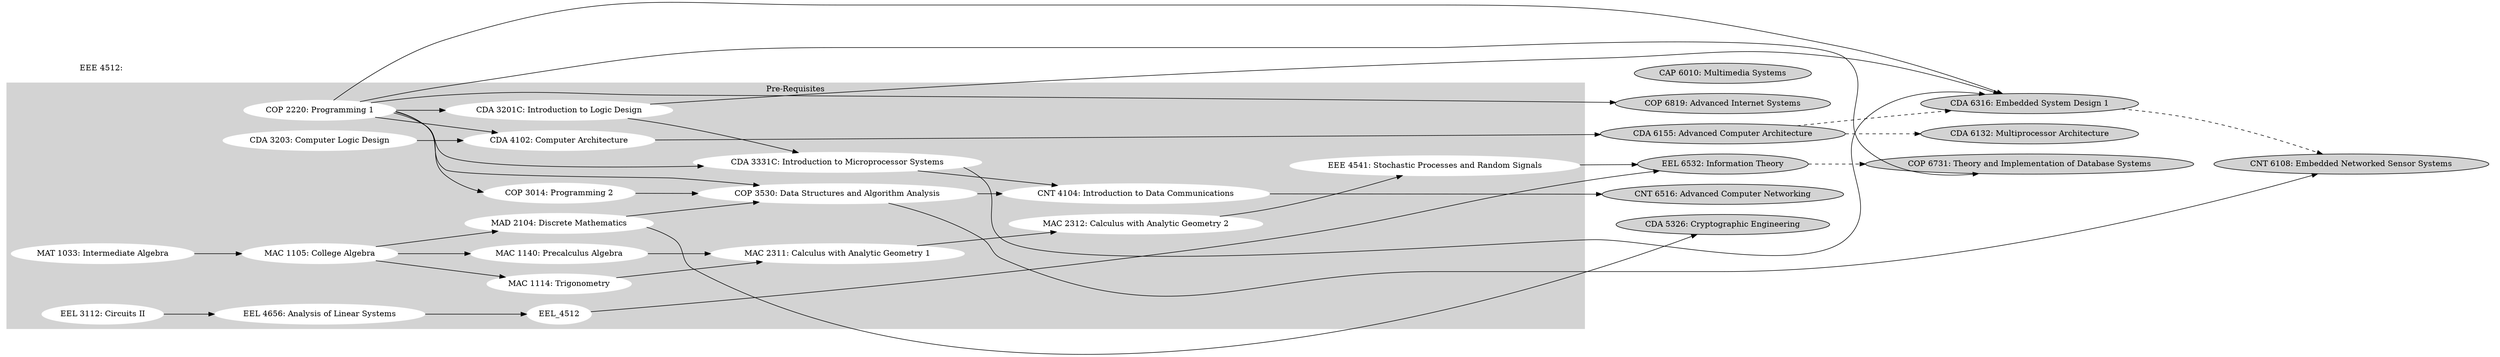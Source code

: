 digraph G {
    rankdir="LR"
    
    CAP_6010 [
        label = "CAP 6010: Multimedia Systems",
        style = filled
    ]
    
    CDA_3201C [
        color = white,
        label = "CDA 3201C: Introduction to Logic Design",
        style = filled
    ]
    
    CDA_3203 [
        color = white,
        label = "CDA 3203: Computer Logic Design",
        style = filled
    ]
    
    CDA_3331C [
        color = white,
        label = "CDA 3331C: Introduction to Microprocessor Systems",
        style = filled
    ]
    
    CDA_4102 [
        color = white,
        label = "CDA 4102: Computer Architecture",
        style = filled
    ]
    
    CDA_5326 [
        label = "CDA 5326: Cryptographic Engineering",
        style = filled
    ]
    
    CDA_6132 [
        label = "CDA 6132: Multiprocessor Architecture",
        style = filled
    ]
    
    CDA_6316 [
        label = "CDA 6316: Embedded System Design 1",
        style = filled
    ]
    
    CDA_6155 [
        label = "CDA 6155: Advanced Computer Architecture",
        style = filled
    ]
    
    CNT_4104 [
        color = white,
        label = "CNT 4104: Introduction to Data Communications",
        style = filled
    ]
    
    CNT_6108 [
        label = "CNT 6108: Embedded Networked Sensor Systems",
        style = filled
    ]
    
    CNT_6516 [
        label = "CNT 6516: Advanced Computer Networking",
        style = filled
    ]
    
    COP_2220 [
        color = white,
        label = "COP 2220: Programming 1",
        style = filled
    ]
    
    COP_3014 [
        color = white,
        label = "COP 3014: Programming 2",
        style = filled
    ]
    
    COP_3530 [
        color = white,
        label = "COP 3530: Data Structures and Algorithm Analysis",
        style = filled
    ]
    
    COP_6819 [
        label = "COP 6819: Advanced Internet Systems",
        style = filled
    ]
    
    COP_6731 [
        label = "COP 6731: Theory and Implementation of Database Systems",
        style = filled
    ]
    
    EEE_4512 [
        color = white,
        label = "EEE 4512: ",
        style = filled
    ]
    
    EEE_4541 [
        color = white,
        label = "EEE 4541: Stochastic Processes and Random Signals",
        style = filled
    ]
    
    EEL_4656 [
        color = white,
        label = "EEL 4656: Analysis of Linear Systems",
        style = filled
    ]
    
    EEL_3112 [
        color = white,
        label = "EEL 3112: Circuits II",
        style = filled
    ]
    
    EEL_6532 [
        label = "EEL 6532: Information Theory",
        style = filled
    ]
    
    MAC_1105 [
        color = white,
        label = "MAC 1105: College Algebra",
        style = filled
    ]
    
    MAC_1114 [
        color = white,
        label = "MAC 1114: Trigonometry",
        style = filled
    ]
    
    MAC_1140 [
        color = white,
        label = "MAC 1140: Precalculus Algebra",
        style = filled
    ]
    
    MAC_2311 [
        color = white,
        label = "MAC 2311: Calculus with Analytic Geometry 1",
        style = filled
    ]
    
    MAC_2312 [
        color = white,
        label = "MAC 2312: Calculus with Analytic Geometry 2",
        style = filled
    ]
    
    MAD_2104 [
        color = white,
        label = "MAD 2104: Discrete Mathematics",
        style = filled
    ]
    
    MAT_1033 [
        color = white,
        label = "MAT 1033: Intermediate Algebra",
        style = filled
    ]
    
    subgraph cluster_0 {
        color = lightgrey
        label = "Pre-Requisites"
        style = filled
        
        node [
            color = white,
            style = filled
	    ];
        
        CDA_3201C -> CDA_3331C
        CDA_3331C -> CNT_4104
        CDA_3203  -> CDA_4102
        
        COP_2220  -> CDA_3201C
        COP_2220  -> CDA_3331C
        COP_2220  -> CDA_4102
        COP_2220  -> COP_3014
        COP_2220  -> COP_3530
        COP_3014  -> COP_3530
        COP_3530  -> CNT_4104

        EEL_3112  -> EEL_4656
        EEL_4656  -> EEL_4512
        
        MAC_1105  -> MAC_1114
        MAC_1105  -> MAC_1140
        MAC_1105  -> MAD_2104
        MAC_1114  -> MAC_2311
        MAC_1140  -> MAC_2311
        MAC_2311  -> MAC_2312
        MAC_2312  -> EEE_4541
        
        MAD_2104  -> COP_3530
        
        MAT_1033  -> MAC_1105
    }
    
    subgraph cluster_1 {
        label = "Master's Degree"
        style = invis
        
        CAP_6010
        
        CDA_5326
        CDA_6155
        
        CNT_6516
        
        COP_6819
        
        CDA_6155  -> CDA_6132 [style = "dashed"]
        CDA_6155  -> CDA_6316 [style = "dashed"]
        CDA_6316  -> CNT_6108 [style = "dashed"]
        
        EEL_6532  -> COP_6731 [style = "dashed"]
    }
    
    CDA_3201C -> CDA_6316
    CDA_3331C -> CDA_6316
    CDA_4102  -> CDA_6155
    
    CNT_4104  -> CNT_6516
    
    COP_2220  -> CDA_6316
    COP_2220  -> COP_6731
    COP_2220  -> COP_6819
    COP_3530  -> CNT_6108
    
    EEE_4541  -> EEL_6532

    EEL_4512  -> EEL_6532
    
    MAD_2104  -> CDA_5326
}
